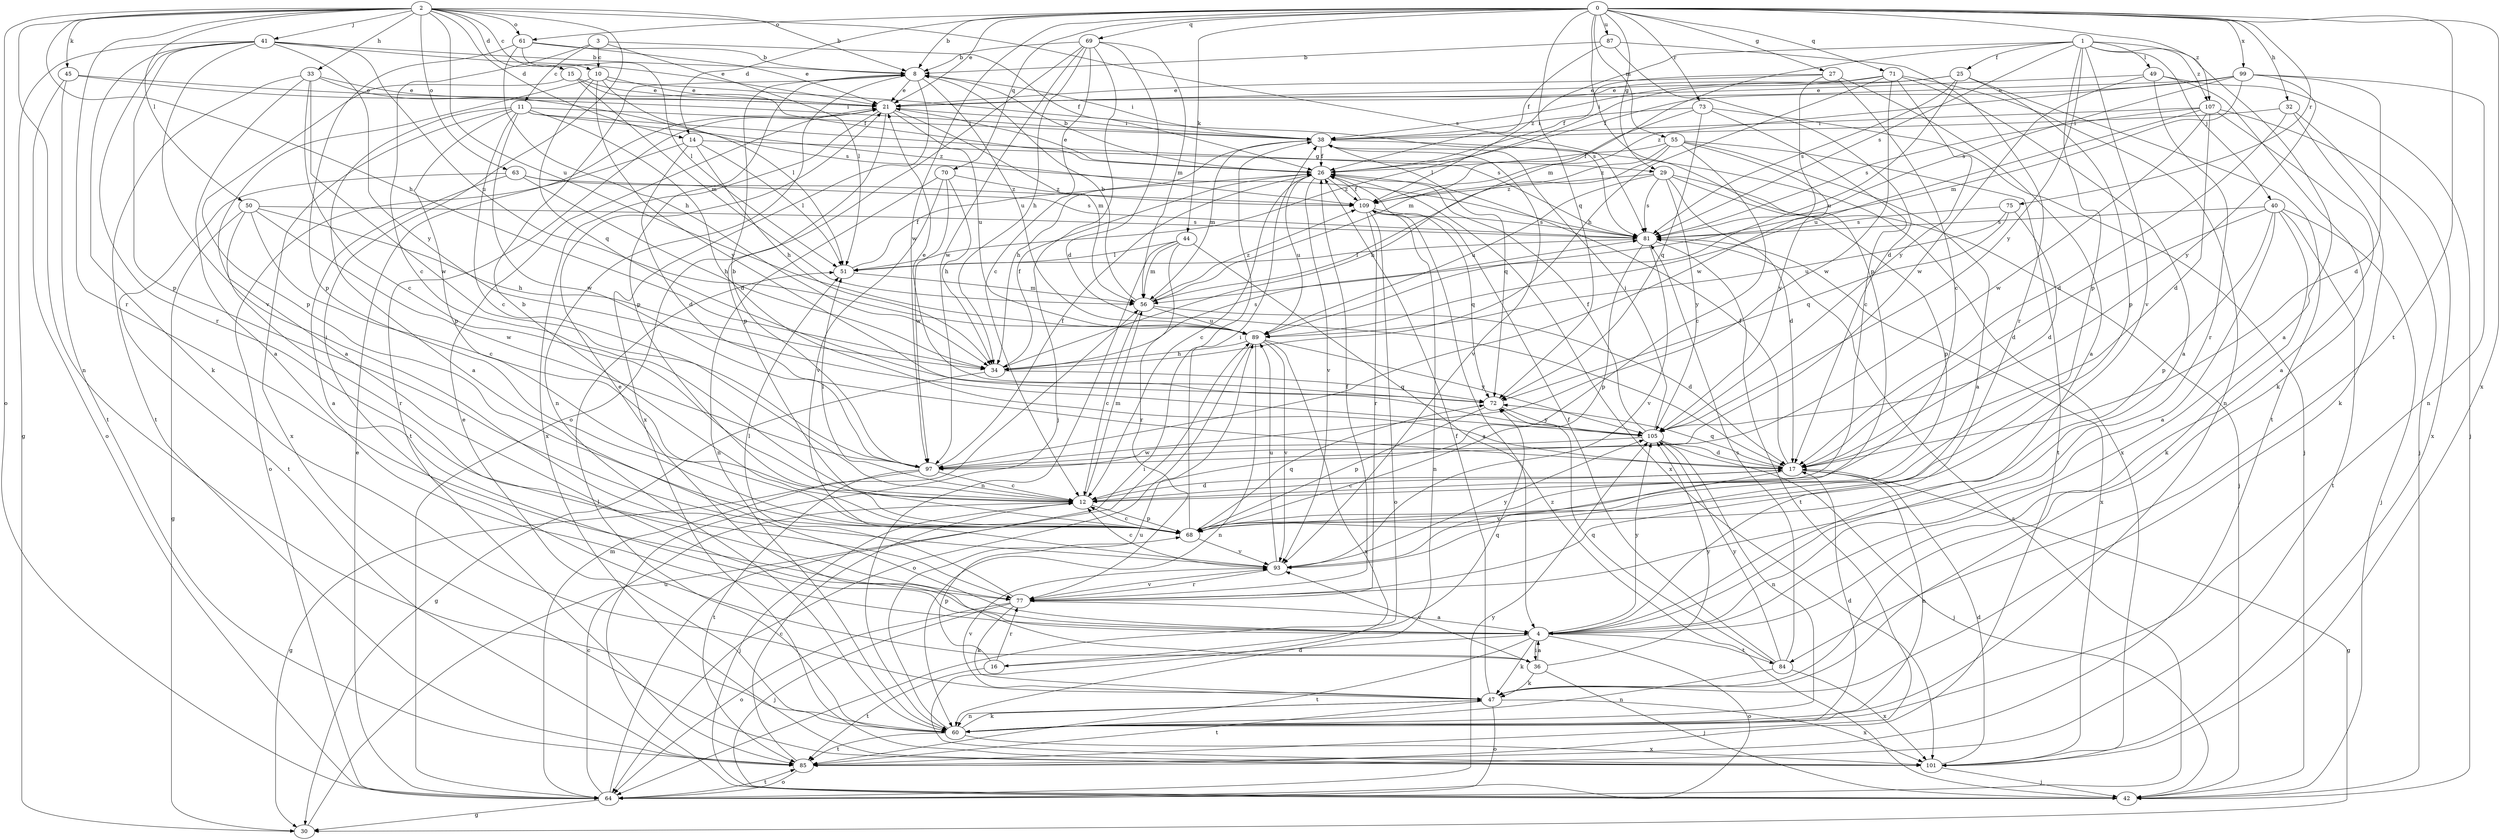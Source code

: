 strict digraph  {
0;
1;
2;
3;
4;
8;
10;
11;
12;
14;
15;
16;
17;
21;
25;
26;
27;
29;
30;
32;
33;
34;
36;
38;
40;
41;
42;
44;
45;
47;
49;
50;
51;
55;
56;
60;
61;
63;
64;
68;
69;
70;
71;
72;
73;
75;
77;
81;
84;
85;
87;
89;
93;
97;
99;
101;
105;
107;
109;
0 -> 8  [label=b];
0 -> 14  [label=d];
0 -> 21  [label=e];
0 -> 27  [label=g];
0 -> 29  [label=g];
0 -> 32  [label=h];
0 -> 44  [label=k];
0 -> 55  [label=m];
0 -> 61  [label=o];
0 -> 68  [label=p];
0 -> 69  [label=q];
0 -> 70  [label=q];
0 -> 71  [label=q];
0 -> 72  [label=q];
0 -> 73  [label=r];
0 -> 75  [label=r];
0 -> 84  [label=t];
0 -> 87  [label=u];
0 -> 97  [label=w];
0 -> 99  [label=x];
0 -> 101  [label=x];
0 -> 107  [label=z];
1 -> 4  [label=a];
1 -> 25  [label=f];
1 -> 40  [label=j];
1 -> 49  [label=l];
1 -> 56  [label=m];
1 -> 68  [label=p];
1 -> 81  [label=s];
1 -> 93  [label=v];
1 -> 105  [label=y];
1 -> 107  [label=z];
1 -> 109  [label=z];
2 -> 8  [label=b];
2 -> 10  [label=c];
2 -> 14  [label=d];
2 -> 15  [label=d];
2 -> 33  [label=h];
2 -> 34  [label=h];
2 -> 36  [label=i];
2 -> 41  [label=j];
2 -> 45  [label=k];
2 -> 50  [label=l];
2 -> 60  [label=n];
2 -> 61  [label=o];
2 -> 63  [label=o];
2 -> 64  [label=o];
2 -> 77  [label=r];
2 -> 81  [label=s];
2 -> 89  [label=u];
3 -> 10  [label=c];
3 -> 11  [label=c];
3 -> 12  [label=c];
3 -> 26  [label=f];
3 -> 51  [label=l];
4 -> 16  [label=d];
4 -> 36  [label=i];
4 -> 47  [label=k];
4 -> 64  [label=o];
4 -> 84  [label=t];
4 -> 85  [label=t];
4 -> 105  [label=y];
8 -> 21  [label=e];
8 -> 38  [label=i];
8 -> 60  [label=n];
8 -> 68  [label=p];
8 -> 89  [label=u];
8 -> 101  [label=x];
10 -> 4  [label=a];
10 -> 21  [label=e];
10 -> 51  [label=l];
10 -> 72  [label=q];
10 -> 81  [label=s];
10 -> 105  [label=y];
11 -> 4  [label=a];
11 -> 12  [label=c];
11 -> 17  [label=d];
11 -> 38  [label=i];
11 -> 68  [label=p];
11 -> 81  [label=s];
11 -> 97  [label=w];
11 -> 101  [label=x];
11 -> 109  [label=z];
12 -> 17  [label=d];
12 -> 42  [label=j];
12 -> 51  [label=l];
12 -> 56  [label=m];
12 -> 68  [label=p];
14 -> 17  [label=d];
14 -> 29  [label=g];
14 -> 34  [label=h];
14 -> 51  [label=l];
14 -> 64  [label=o];
15 -> 21  [label=e];
15 -> 26  [label=f];
15 -> 56  [label=m];
15 -> 68  [label=p];
16 -> 68  [label=p];
16 -> 72  [label=q];
16 -> 77  [label=r];
16 -> 85  [label=t];
17 -> 12  [label=c];
17 -> 26  [label=f];
17 -> 30  [label=g];
17 -> 60  [label=n];
17 -> 72  [label=q];
17 -> 93  [label=v];
21 -> 38  [label=i];
21 -> 56  [label=m];
21 -> 68  [label=p];
21 -> 85  [label=t];
21 -> 89  [label=u];
21 -> 101  [label=x];
25 -> 21  [label=e];
25 -> 38  [label=i];
25 -> 68  [label=p];
25 -> 81  [label=s];
25 -> 85  [label=t];
25 -> 89  [label=u];
26 -> 8  [label=b];
26 -> 12  [label=c];
26 -> 21  [label=e];
26 -> 89  [label=u];
26 -> 93  [label=v];
26 -> 101  [label=x];
26 -> 109  [label=z];
27 -> 4  [label=a];
27 -> 12  [label=c];
27 -> 21  [label=e];
27 -> 26  [label=f];
27 -> 97  [label=w];
29 -> 17  [label=d];
29 -> 42  [label=j];
29 -> 68  [label=p];
29 -> 81  [label=s];
29 -> 89  [label=u];
29 -> 105  [label=y];
29 -> 109  [label=z];
30 -> 89  [label=u];
32 -> 17  [label=d];
32 -> 38  [label=i];
32 -> 42  [label=j];
32 -> 47  [label=k];
33 -> 4  [label=a];
33 -> 12  [label=c];
33 -> 21  [label=e];
33 -> 81  [label=s];
33 -> 85  [label=t];
33 -> 97  [label=w];
34 -> 26  [label=f];
34 -> 30  [label=g];
34 -> 72  [label=q];
34 -> 81  [label=s];
36 -> 4  [label=a];
36 -> 21  [label=e];
36 -> 42  [label=j];
36 -> 47  [label=k];
36 -> 93  [label=v];
36 -> 105  [label=y];
38 -> 26  [label=f];
38 -> 34  [label=h];
38 -> 56  [label=m];
38 -> 72  [label=q];
38 -> 93  [label=v];
38 -> 101  [label=x];
40 -> 4  [label=a];
40 -> 17  [label=d];
40 -> 42  [label=j];
40 -> 47  [label=k];
40 -> 68  [label=p];
40 -> 81  [label=s];
40 -> 85  [label=t];
41 -> 8  [label=b];
41 -> 21  [label=e];
41 -> 30  [label=g];
41 -> 47  [label=k];
41 -> 68  [label=p];
41 -> 77  [label=r];
41 -> 89  [label=u];
41 -> 93  [label=v];
41 -> 105  [label=y];
42 -> 109  [label=z];
44 -> 4  [label=a];
44 -> 51  [label=l];
44 -> 56  [label=m];
44 -> 60  [label=n];
44 -> 77  [label=r];
45 -> 21  [label=e];
45 -> 38  [label=i];
45 -> 64  [label=o];
45 -> 85  [label=t];
47 -> 26  [label=f];
47 -> 60  [label=n];
47 -> 64  [label=o];
47 -> 85  [label=t];
47 -> 93  [label=v];
47 -> 101  [label=x];
49 -> 21  [label=e];
49 -> 42  [label=j];
49 -> 47  [label=k];
49 -> 77  [label=r];
49 -> 97  [label=w];
50 -> 12  [label=c];
50 -> 30  [label=g];
50 -> 34  [label=h];
50 -> 77  [label=r];
50 -> 81  [label=s];
50 -> 97  [label=w];
51 -> 26  [label=f];
51 -> 56  [label=m];
55 -> 4  [label=a];
55 -> 12  [label=c];
55 -> 26  [label=f];
55 -> 34  [label=h];
55 -> 85  [label=t];
55 -> 105  [label=y];
55 -> 109  [label=z];
56 -> 8  [label=b];
56 -> 12  [label=c];
56 -> 17  [label=d];
56 -> 89  [label=u];
56 -> 109  [label=z];
60 -> 17  [label=d];
60 -> 21  [label=e];
60 -> 47  [label=k];
60 -> 51  [label=l];
60 -> 85  [label=t];
60 -> 89  [label=u];
60 -> 101  [label=x];
61 -> 8  [label=b];
61 -> 21  [label=e];
61 -> 34  [label=h];
61 -> 51  [label=l];
61 -> 68  [label=p];
63 -> 4  [label=a];
63 -> 34  [label=h];
63 -> 81  [label=s];
63 -> 85  [label=t];
63 -> 109  [label=z];
64 -> 12  [label=c];
64 -> 21  [label=e];
64 -> 30  [label=g];
64 -> 38  [label=i];
64 -> 56  [label=m];
64 -> 81  [label=s];
64 -> 85  [label=t];
64 -> 105  [label=y];
68 -> 8  [label=b];
68 -> 12  [label=c];
68 -> 38  [label=i];
68 -> 72  [label=q];
68 -> 93  [label=v];
69 -> 8  [label=b];
69 -> 12  [label=c];
69 -> 17  [label=d];
69 -> 34  [label=h];
69 -> 42  [label=j];
69 -> 56  [label=m];
69 -> 64  [label=o];
69 -> 97  [label=w];
70 -> 34  [label=h];
70 -> 60  [label=n];
70 -> 93  [label=v];
70 -> 97  [label=w];
70 -> 109  [label=z];
71 -> 4  [label=a];
71 -> 21  [label=e];
71 -> 34  [label=h];
71 -> 51  [label=l];
71 -> 60  [label=n];
71 -> 97  [label=w];
71 -> 105  [label=y];
72 -> 21  [label=e];
72 -> 68  [label=p];
72 -> 105  [label=y];
73 -> 12  [label=c];
73 -> 38  [label=i];
73 -> 42  [label=j];
73 -> 56  [label=m];
73 -> 72  [label=q];
75 -> 17  [label=d];
75 -> 72  [label=q];
75 -> 81  [label=s];
75 -> 89  [label=u];
77 -> 4  [label=a];
77 -> 26  [label=f];
77 -> 42  [label=j];
77 -> 47  [label=k];
77 -> 51  [label=l];
77 -> 64  [label=o];
77 -> 93  [label=v];
81 -> 51  [label=l];
81 -> 68  [label=p];
81 -> 85  [label=t];
81 -> 93  [label=v];
81 -> 101  [label=x];
84 -> 26  [label=f];
84 -> 60  [label=n];
84 -> 72  [label=q];
84 -> 81  [label=s];
84 -> 101  [label=x];
84 -> 105  [label=y];
85 -> 12  [label=c];
85 -> 64  [label=o];
87 -> 8  [label=b];
87 -> 17  [label=d];
87 -> 26  [label=f];
87 -> 77  [label=r];
89 -> 34  [label=h];
89 -> 60  [label=n];
89 -> 64  [label=o];
89 -> 93  [label=v];
89 -> 101  [label=x];
89 -> 105  [label=y];
93 -> 12  [label=c];
93 -> 77  [label=r];
93 -> 89  [label=u];
93 -> 105  [label=y];
97 -> 8  [label=b];
97 -> 12  [label=c];
97 -> 26  [label=f];
97 -> 30  [label=g];
97 -> 85  [label=t];
99 -> 17  [label=d];
99 -> 21  [label=e];
99 -> 26  [label=f];
99 -> 56  [label=m];
99 -> 60  [label=n];
99 -> 81  [label=s];
99 -> 105  [label=y];
99 -> 109  [label=z];
101 -> 17  [label=d];
101 -> 42  [label=j];
105 -> 17  [label=d];
105 -> 26  [label=f];
105 -> 38  [label=i];
105 -> 42  [label=j];
105 -> 60  [label=n];
105 -> 97  [label=w];
107 -> 4  [label=a];
107 -> 17  [label=d];
107 -> 38  [label=i];
107 -> 81  [label=s];
107 -> 89  [label=u];
107 -> 97  [label=w];
107 -> 101  [label=x];
109 -> 26  [label=f];
109 -> 60  [label=n];
109 -> 64  [label=o];
109 -> 72  [label=q];
109 -> 77  [label=r];
109 -> 81  [label=s];
}
